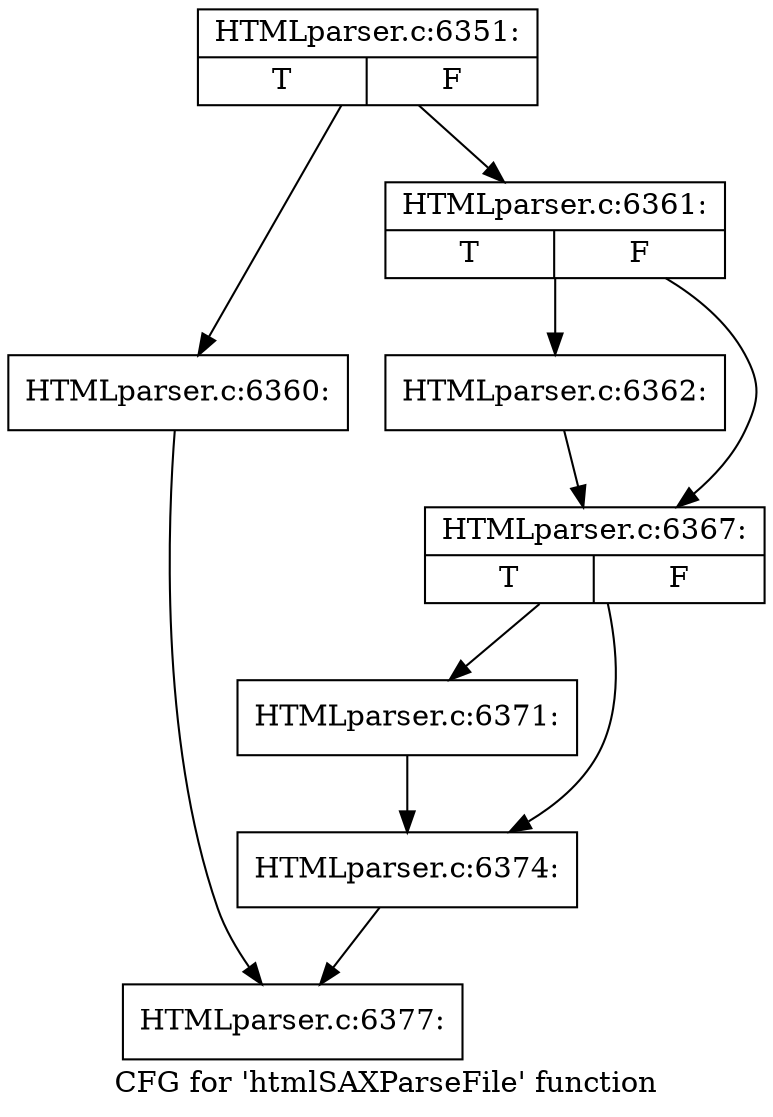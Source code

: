 digraph "CFG for 'htmlSAXParseFile' function" {
	label="CFG for 'htmlSAXParseFile' function";

	Node0x43ef980 [shape=record,label="{HTMLparser.c:6351:|{<s0>T|<s1>F}}"];
	Node0x43ef980 -> Node0x4507990;
	Node0x43ef980 -> Node0x45079e0;
	Node0x4507990 [shape=record,label="{HTMLparser.c:6360:}"];
	Node0x4507990 -> Node0x43ef620;
	Node0x45079e0 [shape=record,label="{HTMLparser.c:6361:|{<s0>T|<s1>F}}"];
	Node0x45079e0 -> Node0x4507eb0;
	Node0x45079e0 -> Node0x4507f00;
	Node0x4507eb0 [shape=record,label="{HTMLparser.c:6362:}"];
	Node0x4507eb0 -> Node0x4507f00;
	Node0x4507f00 [shape=record,label="{HTMLparser.c:6367:|{<s0>T|<s1>F}}"];
	Node0x4507f00 -> Node0x4508f20;
	Node0x4507f00 -> Node0x4508f70;
	Node0x4508f20 [shape=record,label="{HTMLparser.c:6371:}"];
	Node0x4508f20 -> Node0x4508f70;
	Node0x4508f70 [shape=record,label="{HTMLparser.c:6374:}"];
	Node0x4508f70 -> Node0x43ef620;
	Node0x43ef620 [shape=record,label="{HTMLparser.c:6377:}"];
}
